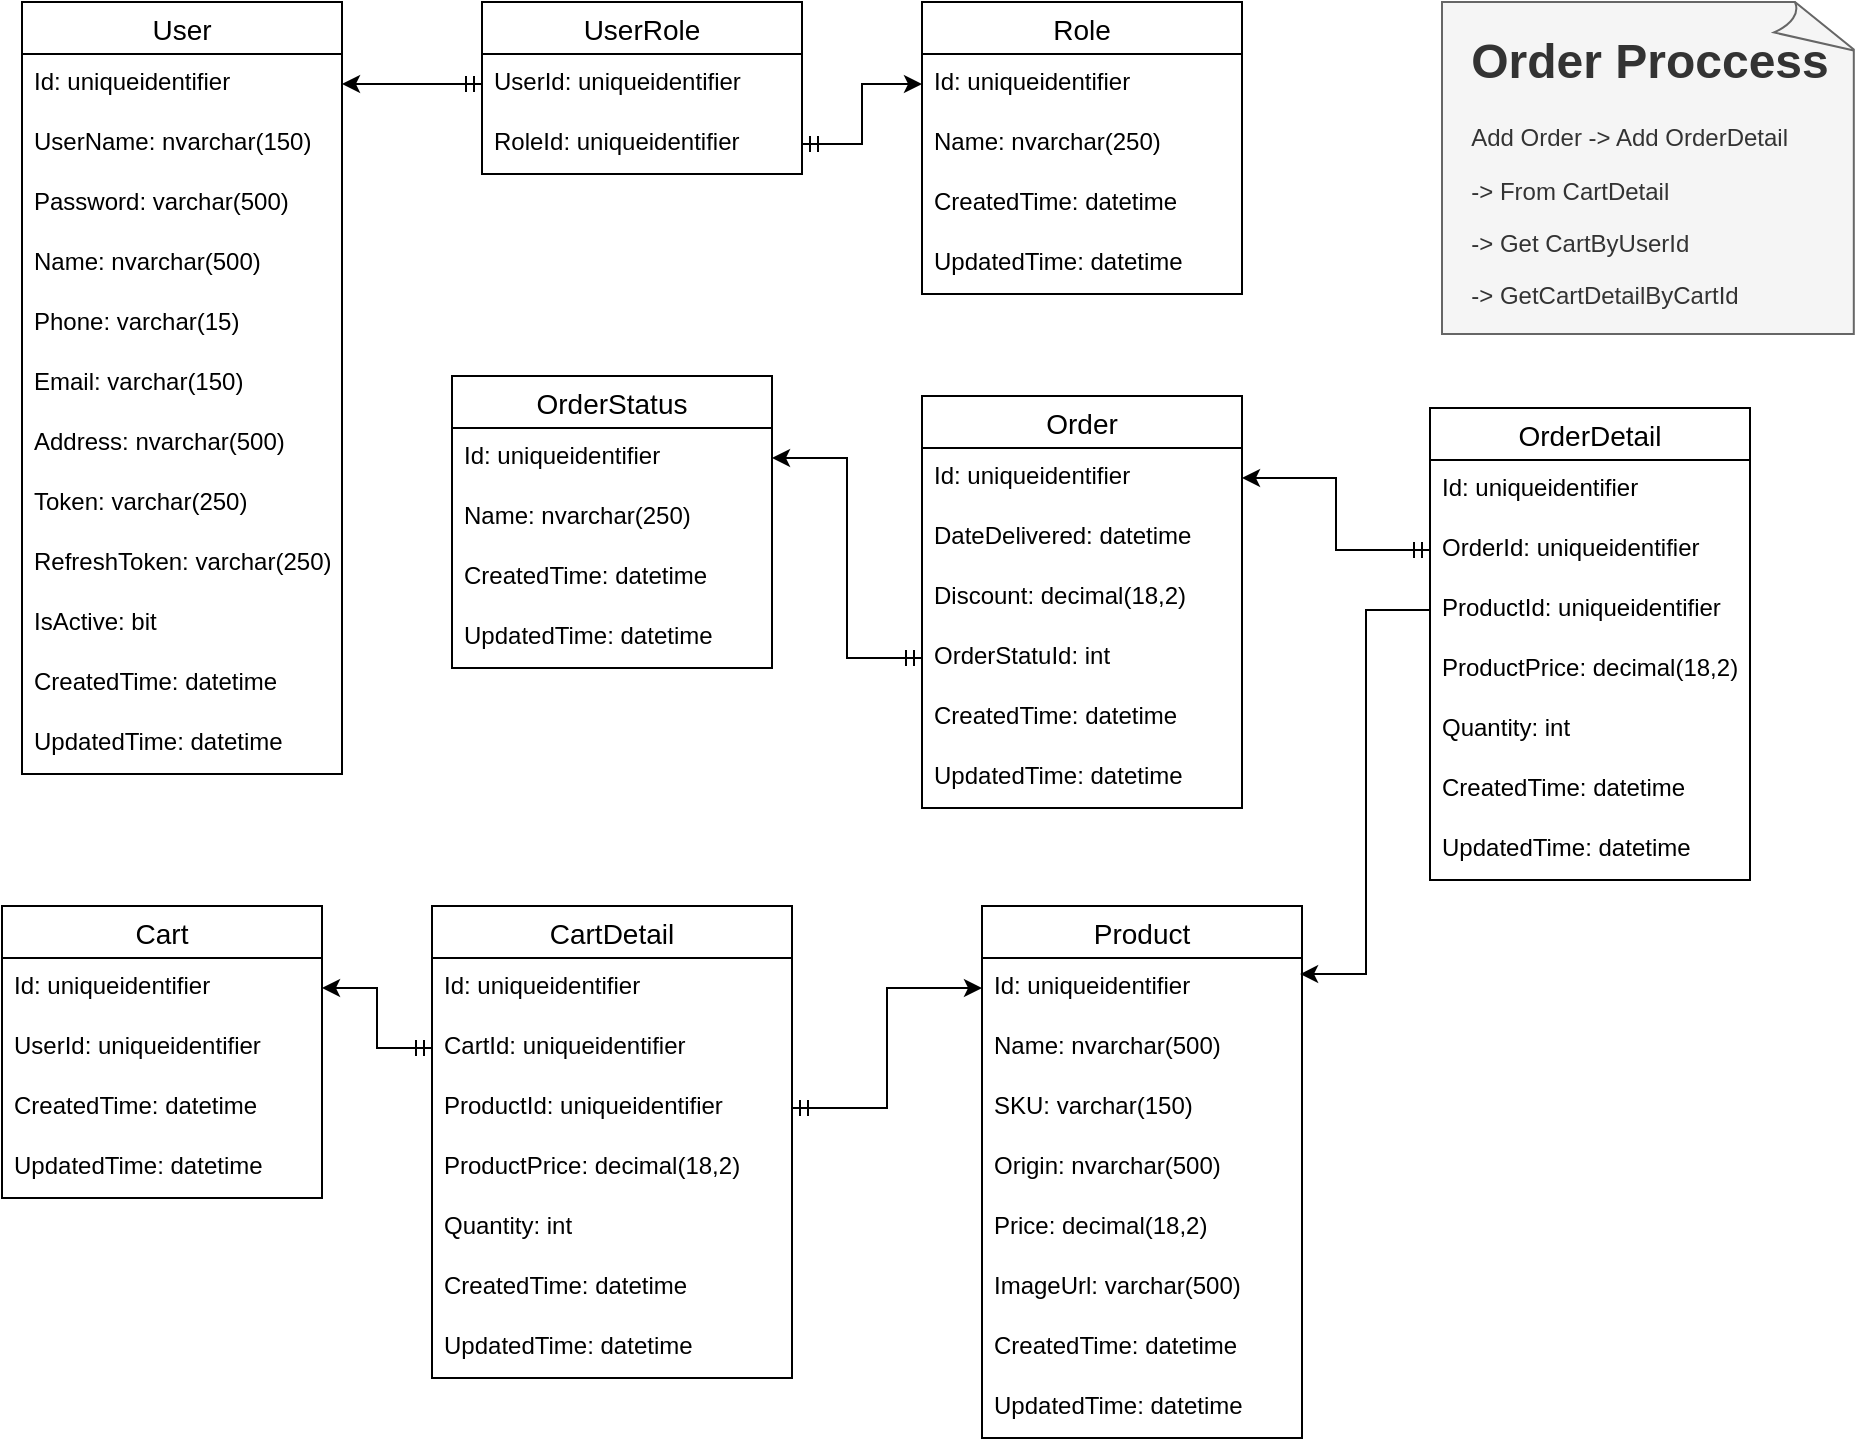 <mxfile version="14.7.1" type="device" pages="5"><diagram id="TrbzznNtPefsNP-Ys9uH" name="Database"><mxGraphModel dx="1422" dy="772" grid="0" gridSize="10" guides="1" tooltips="1" connect="1" arrows="1" fold="1" page="1" pageScale="1" pageWidth="1169" pageHeight="827" background="none" math="0" shadow="0"><root><mxCell id="0"/><mxCell id="1" parent="0"/><mxCell id="CM99_oMCCCELsZ8q28Vg-1" value="Cart" style="swimlane;fontStyle=0;childLayout=stackLayout;horizontal=1;startSize=26;horizontalStack=0;resizeParent=1;resizeParentMax=0;resizeLast=0;collapsible=1;marginBottom=0;align=center;fontSize=14;" parent="1" vertex="1"><mxGeometry x="145" y="474" width="160" height="146" as="geometry"/></mxCell><mxCell id="CM99_oMCCCELsZ8q28Vg-2" value="Id: uniqueidentifier" style="text;strokeColor=none;fillColor=none;spacingLeft=4;spacingRight=4;overflow=hidden;rotatable=0;points=[[0,0.5],[1,0.5]];portConstraint=eastwest;fontSize=12;" parent="CM99_oMCCCELsZ8q28Vg-1" vertex="1"><mxGeometry y="26" width="160" height="30" as="geometry"/></mxCell><mxCell id="CM99_oMCCCELsZ8q28Vg-3" value="UserId: uniqueidentifier" style="text;strokeColor=none;fillColor=none;spacingLeft=4;spacingRight=4;overflow=hidden;rotatable=0;points=[[0,0.5],[1,0.5]];portConstraint=eastwest;fontSize=12;" parent="CM99_oMCCCELsZ8q28Vg-1" vertex="1"><mxGeometry y="56" width="160" height="30" as="geometry"/></mxCell><mxCell id="CM99_oMCCCELsZ8q28Vg-90" value="CreatedTime: datetime" style="text;strokeColor=none;fillColor=none;spacingLeft=4;spacingRight=4;overflow=hidden;rotatable=0;points=[[0,0.5],[1,0.5]];portConstraint=eastwest;fontSize=12;" parent="CM99_oMCCCELsZ8q28Vg-1" vertex="1"><mxGeometry y="86" width="160" height="30" as="geometry"/></mxCell><mxCell id="CM99_oMCCCELsZ8q28Vg-91" value="UpdatedTime: datetime" style="text;strokeColor=none;fillColor=none;spacingLeft=4;spacingRight=4;overflow=hidden;rotatable=0;points=[[0,0.5],[1,0.5]];portConstraint=eastwest;fontSize=12;" parent="CM99_oMCCCELsZ8q28Vg-1" vertex="1"><mxGeometry y="116" width="160" height="30" as="geometry"/></mxCell><mxCell id="CM99_oMCCCELsZ8q28Vg-5" value="CartDetail" style="swimlane;fontStyle=0;childLayout=stackLayout;horizontal=1;startSize=26;horizontalStack=0;resizeParent=1;resizeParentMax=0;resizeLast=0;collapsible=1;marginBottom=0;align=center;fontSize=14;" parent="1" vertex="1"><mxGeometry x="360" y="474" width="180" height="236" as="geometry"/></mxCell><mxCell id="CM99_oMCCCELsZ8q28Vg-6" value="Id: uniqueidentifier" style="text;strokeColor=none;fillColor=none;spacingLeft=4;spacingRight=4;overflow=hidden;rotatable=0;points=[[0,0.5],[1,0.5]];portConstraint=eastwest;fontSize=12;" parent="CM99_oMCCCELsZ8q28Vg-5" vertex="1"><mxGeometry y="26" width="180" height="30" as="geometry"/></mxCell><mxCell id="CM99_oMCCCELsZ8q28Vg-69" value="CartId: uniqueidentifier" style="text;strokeColor=none;fillColor=none;spacingLeft=4;spacingRight=4;overflow=hidden;rotatable=0;points=[[0,0.5],[1,0.5]];portConstraint=eastwest;fontSize=12;" parent="CM99_oMCCCELsZ8q28Vg-5" vertex="1"><mxGeometry y="56" width="180" height="30" as="geometry"/></mxCell><mxCell id="CM99_oMCCCELsZ8q28Vg-8" value="ProductId: uniqueidentifier" style="text;strokeColor=none;fillColor=none;spacingLeft=4;spacingRight=4;overflow=hidden;rotatable=0;points=[[0,0.5],[1,0.5]];portConstraint=eastwest;fontSize=12;" parent="CM99_oMCCCELsZ8q28Vg-5" vertex="1"><mxGeometry y="86" width="180" height="30" as="geometry"/></mxCell><mxCell id="CM99_oMCCCELsZ8q28Vg-10" value="ProductPrice: decimal(18,2)" style="text;strokeColor=none;fillColor=none;spacingLeft=4;spacingRight=4;overflow=hidden;rotatable=0;points=[[0,0.5],[1,0.5]];portConstraint=eastwest;fontSize=12;" parent="CM99_oMCCCELsZ8q28Vg-5" vertex="1"><mxGeometry y="116" width="180" height="30" as="geometry"/></mxCell><mxCell id="CM99_oMCCCELsZ8q28Vg-9" value="Quantity: int" style="text;strokeColor=none;fillColor=none;spacingLeft=4;spacingRight=4;overflow=hidden;rotatable=0;points=[[0,0.5],[1,0.5]];portConstraint=eastwest;fontSize=12;" parent="CM99_oMCCCELsZ8q28Vg-5" vertex="1"><mxGeometry y="146" width="180" height="30" as="geometry"/></mxCell><mxCell id="CM99_oMCCCELsZ8q28Vg-88" value="CreatedTime: datetime" style="text;strokeColor=none;fillColor=none;spacingLeft=4;spacingRight=4;overflow=hidden;rotatable=0;points=[[0,0.5],[1,0.5]];portConstraint=eastwest;fontSize=12;" parent="CM99_oMCCCELsZ8q28Vg-5" vertex="1"><mxGeometry y="176" width="180" height="30" as="geometry"/></mxCell><mxCell id="CM99_oMCCCELsZ8q28Vg-89" value="UpdatedTime: datetime" style="text;strokeColor=none;fillColor=none;spacingLeft=4;spacingRight=4;overflow=hidden;rotatable=0;points=[[0,0.5],[1,0.5]];portConstraint=eastwest;fontSize=12;" parent="CM99_oMCCCELsZ8q28Vg-5" vertex="1"><mxGeometry y="206" width="180" height="30" as="geometry"/></mxCell><mxCell id="CM99_oMCCCELsZ8q28Vg-11" value="Order" style="swimlane;fontStyle=0;childLayout=stackLayout;horizontal=1;startSize=26;horizontalStack=0;resizeParent=1;resizeParentMax=0;resizeLast=0;collapsible=1;marginBottom=0;align=center;fontSize=14;" parent="1" vertex="1"><mxGeometry x="605" y="219" width="160" height="206" as="geometry"/></mxCell><mxCell id="CM99_oMCCCELsZ8q28Vg-12" value="Id: uniqueidentifier" style="text;strokeColor=none;fillColor=none;spacingLeft=4;spacingRight=4;overflow=hidden;rotatable=0;points=[[0,0.5],[1,0.5]];portConstraint=eastwest;fontSize=12;" parent="CM99_oMCCCELsZ8q28Vg-11" vertex="1"><mxGeometry y="26" width="160" height="30" as="geometry"/></mxCell><mxCell id="CM99_oMCCCELsZ8q28Vg-13" value="DateDelivered: datetime" style="text;strokeColor=none;fillColor=none;spacingLeft=4;spacingRight=4;overflow=hidden;rotatable=0;points=[[0,0.5],[1,0.5]];portConstraint=eastwest;fontSize=12;" parent="CM99_oMCCCELsZ8q28Vg-11" vertex="1"><mxGeometry y="56" width="160" height="30" as="geometry"/></mxCell><mxCell id="CM99_oMCCCELsZ8q28Vg-14" value="Discount: decimal(18,2)" style="text;strokeColor=none;fillColor=none;spacingLeft=4;spacingRight=4;overflow=hidden;rotatable=0;points=[[0,0.5],[1,0.5]];portConstraint=eastwest;fontSize=12;" parent="CM99_oMCCCELsZ8q28Vg-11" vertex="1"><mxGeometry y="86" width="160" height="30" as="geometry"/></mxCell><mxCell id="CM99_oMCCCELsZ8q28Vg-15" value="OrderStatuId: int" style="text;strokeColor=none;fillColor=none;spacingLeft=4;spacingRight=4;overflow=hidden;rotatable=0;points=[[0,0.5],[1,0.5]];portConstraint=eastwest;fontSize=12;" parent="CM99_oMCCCELsZ8q28Vg-11" vertex="1"><mxGeometry y="116" width="160" height="30" as="geometry"/></mxCell><mxCell id="CM99_oMCCCELsZ8q28Vg-82" value="CreatedTime: datetime" style="text;strokeColor=none;fillColor=none;spacingLeft=4;spacingRight=4;overflow=hidden;rotatable=0;points=[[0,0.5],[1,0.5]];portConstraint=eastwest;fontSize=12;" parent="CM99_oMCCCELsZ8q28Vg-11" vertex="1"><mxGeometry y="146" width="160" height="30" as="geometry"/></mxCell><mxCell id="CM99_oMCCCELsZ8q28Vg-83" value="UpdatedTime: datetime" style="text;strokeColor=none;fillColor=none;spacingLeft=4;spacingRight=4;overflow=hidden;rotatable=0;points=[[0,0.5],[1,0.5]];portConstraint=eastwest;fontSize=12;" parent="CM99_oMCCCELsZ8q28Vg-11" vertex="1"><mxGeometry y="176" width="160" height="30" as="geometry"/></mxCell><mxCell id="CM99_oMCCCELsZ8q28Vg-16" value="OrderDetail" style="swimlane;fontStyle=0;childLayout=stackLayout;horizontal=1;startSize=26;horizontalStack=0;resizeParent=1;resizeParentMax=0;resizeLast=0;collapsible=1;marginBottom=0;align=center;fontSize=14;" parent="1" vertex="1"><mxGeometry x="859" y="225" width="160" height="236" as="geometry"/></mxCell><mxCell id="CM99_oMCCCELsZ8q28Vg-17" value="Id: uniqueidentifier" style="text;strokeColor=none;fillColor=none;spacingLeft=4;spacingRight=4;overflow=hidden;rotatable=0;points=[[0,0.5],[1,0.5]];portConstraint=eastwest;fontSize=12;" parent="CM99_oMCCCELsZ8q28Vg-16" vertex="1"><mxGeometry y="26" width="160" height="30" as="geometry"/></mxCell><mxCell id="CM99_oMCCCELsZ8q28Vg-67" value="OrderId: uniqueidentifier" style="text;strokeColor=none;fillColor=none;spacingLeft=4;spacingRight=4;overflow=hidden;rotatable=0;points=[[0,0.5],[1,0.5]];portConstraint=eastwest;fontSize=12;" parent="CM99_oMCCCELsZ8q28Vg-16" vertex="1"><mxGeometry y="56" width="160" height="30" as="geometry"/></mxCell><mxCell id="CM99_oMCCCELsZ8q28Vg-21" value="ProductId: uniqueidentifier" style="text;strokeColor=none;fillColor=none;spacingLeft=4;spacingRight=4;overflow=hidden;rotatable=0;points=[[0,0.5],[1,0.5]];portConstraint=eastwest;fontSize=12;" parent="CM99_oMCCCELsZ8q28Vg-16" vertex="1"><mxGeometry y="86" width="160" height="30" as="geometry"/></mxCell><mxCell id="CM99_oMCCCELsZ8q28Vg-22" value="ProductPrice: decimal(18,2)" style="text;strokeColor=none;fillColor=none;spacingLeft=4;spacingRight=4;overflow=hidden;rotatable=0;points=[[0,0.5],[1,0.5]];portConstraint=eastwest;fontSize=12;" parent="CM99_oMCCCELsZ8q28Vg-16" vertex="1"><mxGeometry y="116" width="160" height="30" as="geometry"/></mxCell><mxCell id="CM99_oMCCCELsZ8q28Vg-23" value="Quantity: int" style="text;strokeColor=none;fillColor=none;spacingLeft=4;spacingRight=4;overflow=hidden;rotatable=0;points=[[0,0.5],[1,0.5]];portConstraint=eastwest;fontSize=12;" parent="CM99_oMCCCELsZ8q28Vg-16" vertex="1"><mxGeometry y="146" width="160" height="30" as="geometry"/></mxCell><mxCell id="CM99_oMCCCELsZ8q28Vg-84" value="CreatedTime: datetime" style="text;strokeColor=none;fillColor=none;spacingLeft=4;spacingRight=4;overflow=hidden;rotatable=0;points=[[0,0.5],[1,0.5]];portConstraint=eastwest;fontSize=12;" parent="CM99_oMCCCELsZ8q28Vg-16" vertex="1"><mxGeometry y="176" width="160" height="30" as="geometry"/></mxCell><mxCell id="CM99_oMCCCELsZ8q28Vg-85" value="UpdatedTime: datetime" style="text;strokeColor=none;fillColor=none;spacingLeft=4;spacingRight=4;overflow=hidden;rotatable=0;points=[[0,0.5],[1,0.5]];portConstraint=eastwest;fontSize=12;" parent="CM99_oMCCCELsZ8q28Vg-16" vertex="1"><mxGeometry y="206" width="160" height="30" as="geometry"/></mxCell><mxCell id="CM99_oMCCCELsZ8q28Vg-24" value="User" style="swimlane;fontStyle=0;childLayout=stackLayout;horizontal=1;startSize=26;horizontalStack=0;resizeParent=1;resizeParentMax=0;resizeLast=0;collapsible=1;marginBottom=0;align=center;fontSize=14;" parent="1" vertex="1"><mxGeometry x="155" y="22" width="160" height="386" as="geometry"/></mxCell><mxCell id="CM99_oMCCCELsZ8q28Vg-28" value="Id: uniqueidentifier" style="text;strokeColor=none;fillColor=none;spacingLeft=4;spacingRight=4;overflow=hidden;rotatable=0;points=[[0,0.5],[1,0.5]];portConstraint=eastwest;fontSize=12;" parent="CM99_oMCCCELsZ8q28Vg-24" vertex="1"><mxGeometry y="26" width="160" height="30" as="geometry"/></mxCell><mxCell id="CM99_oMCCCELsZ8q28Vg-25" value="UserName: nvarchar(150)" style="text;strokeColor=none;fillColor=none;spacingLeft=4;spacingRight=4;overflow=hidden;rotatable=0;points=[[0,0.5],[1,0.5]];portConstraint=eastwest;fontSize=12;" parent="CM99_oMCCCELsZ8q28Vg-24" vertex="1"><mxGeometry y="56" width="160" height="30" as="geometry"/></mxCell><mxCell id="CM99_oMCCCELsZ8q28Vg-26" value="Password: varchar(500)" style="text;strokeColor=none;fillColor=none;spacingLeft=4;spacingRight=4;overflow=hidden;rotatable=0;points=[[0,0.5],[1,0.5]];portConstraint=eastwest;fontSize=12;" parent="CM99_oMCCCELsZ8q28Vg-24" vertex="1"><mxGeometry y="86" width="160" height="30" as="geometry"/></mxCell><mxCell id="CM99_oMCCCELsZ8q28Vg-27" value="Name: nvarchar(500)" style="text;strokeColor=none;fillColor=none;spacingLeft=4;spacingRight=4;overflow=hidden;rotatable=0;points=[[0,0.5],[1,0.5]];portConstraint=eastwest;fontSize=12;" parent="CM99_oMCCCELsZ8q28Vg-24" vertex="1"><mxGeometry y="116" width="160" height="30" as="geometry"/></mxCell><mxCell id="CM99_oMCCCELsZ8q28Vg-29" value="Phone: varchar(15)" style="text;strokeColor=none;fillColor=none;spacingLeft=4;spacingRight=4;overflow=hidden;rotatable=0;points=[[0,0.5],[1,0.5]];portConstraint=eastwest;fontSize=12;" parent="CM99_oMCCCELsZ8q28Vg-24" vertex="1"><mxGeometry y="146" width="160" height="30" as="geometry"/></mxCell><mxCell id="CM99_oMCCCELsZ8q28Vg-30" value="Email: varchar(150)" style="text;strokeColor=none;fillColor=none;spacingLeft=4;spacingRight=4;overflow=hidden;rotatable=0;points=[[0,0.5],[1,0.5]];portConstraint=eastwest;fontSize=12;" parent="CM99_oMCCCELsZ8q28Vg-24" vertex="1"><mxGeometry y="176" width="160" height="30" as="geometry"/></mxCell><mxCell id="CM99_oMCCCELsZ8q28Vg-35" value="Address: nvarchar(500)" style="text;strokeColor=none;fillColor=none;spacingLeft=4;spacingRight=4;overflow=hidden;rotatable=0;points=[[0,0.5],[1,0.5]];portConstraint=eastwest;fontSize=12;" parent="CM99_oMCCCELsZ8q28Vg-24" vertex="1"><mxGeometry y="206" width="160" height="30" as="geometry"/></mxCell><mxCell id="CM99_oMCCCELsZ8q28Vg-39" value="Token: varchar(250)" style="text;strokeColor=none;fillColor=none;spacingLeft=4;spacingRight=4;overflow=hidden;rotatable=0;points=[[0,0.5],[1,0.5]];portConstraint=eastwest;fontSize=12;" parent="CM99_oMCCCELsZ8q28Vg-24" vertex="1"><mxGeometry y="236" width="160" height="30" as="geometry"/></mxCell><mxCell id="CM99_oMCCCELsZ8q28Vg-40" value="RefreshToken: varchar(250)" style="text;strokeColor=none;fillColor=none;spacingLeft=4;spacingRight=4;overflow=hidden;rotatable=0;points=[[0,0.5],[1,0.5]];portConstraint=eastwest;fontSize=12;" parent="CM99_oMCCCELsZ8q28Vg-24" vertex="1"><mxGeometry y="266" width="160" height="30" as="geometry"/></mxCell><mxCell id="CM99_oMCCCELsZ8q28Vg-41" value="IsActive: bit" style="text;strokeColor=none;fillColor=none;spacingLeft=4;spacingRight=4;overflow=hidden;rotatable=0;points=[[0,0.5],[1,0.5]];portConstraint=eastwest;fontSize=12;" parent="CM99_oMCCCELsZ8q28Vg-24" vertex="1"><mxGeometry y="296" width="160" height="30" as="geometry"/></mxCell><mxCell id="CM99_oMCCCELsZ8q28Vg-73" value="CreatedTime: datetime" style="text;strokeColor=none;fillColor=none;spacingLeft=4;spacingRight=4;overflow=hidden;rotatable=0;points=[[0,0.5],[1,0.5]];portConstraint=eastwest;fontSize=12;" parent="CM99_oMCCCELsZ8q28Vg-24" vertex="1"><mxGeometry y="326" width="160" height="30" as="geometry"/></mxCell><mxCell id="CM99_oMCCCELsZ8q28Vg-75" value="UpdatedTime: datetime" style="text;strokeColor=none;fillColor=none;spacingLeft=4;spacingRight=4;overflow=hidden;rotatable=0;points=[[0,0.5],[1,0.5]];portConstraint=eastwest;fontSize=12;" parent="CM99_oMCCCELsZ8q28Vg-24" vertex="1"><mxGeometry y="356" width="160" height="30" as="geometry"/></mxCell><mxCell id="CM99_oMCCCELsZ8q28Vg-42" value="Product" style="swimlane;fontStyle=0;childLayout=stackLayout;horizontal=1;startSize=26;horizontalStack=0;resizeParent=1;resizeParentMax=0;resizeLast=0;collapsible=1;marginBottom=0;align=center;fontSize=14;" parent="1" vertex="1"><mxGeometry x="635" y="474" width="160" height="266" as="geometry"/></mxCell><mxCell id="CM99_oMCCCELsZ8q28Vg-46" value="Id: uniqueidentifier" style="text;strokeColor=none;fillColor=none;spacingLeft=4;spacingRight=4;overflow=hidden;rotatable=0;points=[[0,0.5],[1,0.5]];portConstraint=eastwest;fontSize=12;" parent="CM99_oMCCCELsZ8q28Vg-42" vertex="1"><mxGeometry y="26" width="160" height="30" as="geometry"/></mxCell><mxCell id="CM99_oMCCCELsZ8q28Vg-47" value="Name: nvarchar(500)" style="text;strokeColor=none;fillColor=none;spacingLeft=4;spacingRight=4;overflow=hidden;rotatable=0;points=[[0,0.5],[1,0.5]];portConstraint=eastwest;fontSize=12;" parent="CM99_oMCCCELsZ8q28Vg-42" vertex="1"><mxGeometry y="56" width="160" height="30" as="geometry"/></mxCell><mxCell id="CM99_oMCCCELsZ8q28Vg-43" value="SKU: varchar(150)" style="text;strokeColor=none;fillColor=none;spacingLeft=4;spacingRight=4;overflow=hidden;rotatable=0;points=[[0,0.5],[1,0.5]];portConstraint=eastwest;fontSize=12;" parent="CM99_oMCCCELsZ8q28Vg-42" vertex="1"><mxGeometry y="86" width="160" height="30" as="geometry"/></mxCell><mxCell id="CM99_oMCCCELsZ8q28Vg-44" value="Origin: nvarchar(500)" style="text;strokeColor=none;fillColor=none;spacingLeft=4;spacingRight=4;overflow=hidden;rotatable=0;points=[[0,0.5],[1,0.5]];portConstraint=eastwest;fontSize=12;" parent="CM99_oMCCCELsZ8q28Vg-42" vertex="1"><mxGeometry y="116" width="160" height="30" as="geometry"/></mxCell><mxCell id="CM99_oMCCCELsZ8q28Vg-45" value="Price: decimal(18,2)" style="text;strokeColor=none;fillColor=none;spacingLeft=4;spacingRight=4;overflow=hidden;rotatable=0;points=[[0,0.5],[1,0.5]];portConstraint=eastwest;fontSize=12;" parent="CM99_oMCCCELsZ8q28Vg-42" vertex="1"><mxGeometry y="146" width="160" height="30" as="geometry"/></mxCell><mxCell id="CM99_oMCCCELsZ8q28Vg-48" value="ImageUrl: varchar(500)" style="text;strokeColor=none;fillColor=none;spacingLeft=4;spacingRight=4;overflow=hidden;rotatable=0;points=[[0,0.5],[1,0.5]];portConstraint=eastwest;fontSize=12;" parent="CM99_oMCCCELsZ8q28Vg-42" vertex="1"><mxGeometry y="176" width="160" height="30" as="geometry"/></mxCell><mxCell id="CM99_oMCCCELsZ8q28Vg-86" value="CreatedTime: datetime" style="text;strokeColor=none;fillColor=none;spacingLeft=4;spacingRight=4;overflow=hidden;rotatable=0;points=[[0,0.5],[1,0.5]];portConstraint=eastwest;fontSize=12;" parent="CM99_oMCCCELsZ8q28Vg-42" vertex="1"><mxGeometry y="206" width="160" height="30" as="geometry"/></mxCell><mxCell id="CM99_oMCCCELsZ8q28Vg-87" value="UpdatedTime: datetime" style="text;strokeColor=none;fillColor=none;spacingLeft=4;spacingRight=4;overflow=hidden;rotatable=0;points=[[0,0.5],[1,0.5]];portConstraint=eastwest;fontSize=12;" parent="CM99_oMCCCELsZ8q28Vg-42" vertex="1"><mxGeometry y="236" width="160" height="30" as="geometry"/></mxCell><mxCell id="CM99_oMCCCELsZ8q28Vg-49" value="Role" style="swimlane;fontStyle=0;childLayout=stackLayout;horizontal=1;startSize=26;horizontalStack=0;resizeParent=1;resizeParentMax=0;resizeLast=0;collapsible=1;marginBottom=0;align=center;fontSize=14;" parent="1" vertex="1"><mxGeometry x="605" y="22" width="160" height="146" as="geometry"/></mxCell><mxCell id="CM99_oMCCCELsZ8q28Vg-53" value="Id: uniqueidentifier" style="text;strokeColor=none;fillColor=none;spacingLeft=4;spacingRight=4;overflow=hidden;rotatable=0;points=[[0,0.5],[1,0.5]];portConstraint=eastwest;fontSize=12;" parent="CM99_oMCCCELsZ8q28Vg-49" vertex="1"><mxGeometry y="26" width="160" height="30" as="geometry"/></mxCell><mxCell id="CM99_oMCCCELsZ8q28Vg-50" value="Name: nvarchar(250)" style="text;strokeColor=none;fillColor=none;spacingLeft=4;spacingRight=4;overflow=hidden;rotatable=0;points=[[0,0.5],[1,0.5]];portConstraint=eastwest;fontSize=12;" parent="CM99_oMCCCELsZ8q28Vg-49" vertex="1"><mxGeometry y="56" width="160" height="30" as="geometry"/></mxCell><mxCell id="CM99_oMCCCELsZ8q28Vg-80" value="CreatedTime: datetime" style="text;strokeColor=none;fillColor=none;spacingLeft=4;spacingRight=4;overflow=hidden;rotatable=0;points=[[0,0.5],[1,0.5]];portConstraint=eastwest;fontSize=12;" parent="CM99_oMCCCELsZ8q28Vg-49" vertex="1"><mxGeometry y="86" width="160" height="30" as="geometry"/></mxCell><mxCell id="CM99_oMCCCELsZ8q28Vg-81" value="UpdatedTime: datetime" style="text;strokeColor=none;fillColor=none;spacingLeft=4;spacingRight=4;overflow=hidden;rotatable=0;points=[[0,0.5],[1,0.5]];portConstraint=eastwest;fontSize=12;" parent="CM99_oMCCCELsZ8q28Vg-49" vertex="1"><mxGeometry y="116" width="160" height="30" as="geometry"/></mxCell><mxCell id="CM99_oMCCCELsZ8q28Vg-54" value="OrderStatus" style="swimlane;fontStyle=0;childLayout=stackLayout;horizontal=1;startSize=26;horizontalStack=0;resizeParent=1;resizeParentMax=0;resizeLast=0;collapsible=1;marginBottom=0;align=center;fontSize=14;" parent="1" vertex="1"><mxGeometry x="370" y="209" width="160" height="146" as="geometry"/></mxCell><mxCell id="CM99_oMCCCELsZ8q28Vg-58" value="Id: uniqueidentifier" style="text;strokeColor=none;fillColor=none;spacingLeft=4;spacingRight=4;overflow=hidden;rotatable=0;points=[[0,0.5],[1,0.5]];portConstraint=eastwest;fontSize=12;" parent="CM99_oMCCCELsZ8q28Vg-54" vertex="1"><mxGeometry y="26" width="160" height="30" as="geometry"/></mxCell><mxCell id="CM99_oMCCCELsZ8q28Vg-56" value="Name: nvarchar(250)" style="text;strokeColor=none;fillColor=none;spacingLeft=4;spacingRight=4;overflow=hidden;rotatable=0;points=[[0,0.5],[1,0.5]];portConstraint=eastwest;fontSize=12;" parent="CM99_oMCCCELsZ8q28Vg-54" vertex="1"><mxGeometry y="56" width="160" height="30" as="geometry"/></mxCell><mxCell id="CM99_oMCCCELsZ8q28Vg-76" value="CreatedTime: datetime" style="text;strokeColor=none;fillColor=none;spacingLeft=4;spacingRight=4;overflow=hidden;rotatable=0;points=[[0,0.5],[1,0.5]];portConstraint=eastwest;fontSize=12;" parent="CM99_oMCCCELsZ8q28Vg-54" vertex="1"><mxGeometry y="86" width="160" height="30" as="geometry"/></mxCell><mxCell id="CM99_oMCCCELsZ8q28Vg-77" value="UpdatedTime: datetime" style="text;strokeColor=none;fillColor=none;spacingLeft=4;spacingRight=4;overflow=hidden;rotatable=0;points=[[0,0.5],[1,0.5]];portConstraint=eastwest;fontSize=12;" parent="CM99_oMCCCELsZ8q28Vg-54" vertex="1"><mxGeometry y="116" width="160" height="30" as="geometry"/></mxCell><mxCell id="CM99_oMCCCELsZ8q28Vg-59" value="UserRole" style="swimlane;fontStyle=0;childLayout=stackLayout;horizontal=1;startSize=26;horizontalStack=0;resizeParent=1;resizeParentMax=0;resizeLast=0;collapsible=1;marginBottom=0;align=center;fontSize=14;" parent="1" vertex="1"><mxGeometry x="385" y="22" width="160" height="86" as="geometry"><mxRectangle x="385" y="22" width="85" height="26" as="alternateBounds"/></mxGeometry></mxCell><mxCell id="CM99_oMCCCELsZ8q28Vg-60" value="UserId: uniqueidentifier" style="text;strokeColor=none;fillColor=none;spacingLeft=4;spacingRight=4;overflow=hidden;rotatable=0;points=[[0,0.5],[1,0.5]];portConstraint=eastwest;fontSize=12;" parent="CM99_oMCCCELsZ8q28Vg-59" vertex="1"><mxGeometry y="26" width="160" height="30" as="geometry"/></mxCell><mxCell id="CM99_oMCCCELsZ8q28Vg-62" value="RoleId: uniqueidentifier" style="text;strokeColor=none;fillColor=none;spacingLeft=4;spacingRight=4;overflow=hidden;rotatable=0;points=[[0,0.5],[1,0.5]];portConstraint=eastwest;fontSize=12;" parent="CM99_oMCCCELsZ8q28Vg-59" vertex="1"><mxGeometry y="56" width="160" height="30" as="geometry"/></mxCell><mxCell id="CM99_oMCCCELsZ8q28Vg-65" style="edgeStyle=orthogonalEdgeStyle;rounded=0;orthogonalLoop=1;jettySize=auto;html=1;entryX=1;entryY=0.5;entryDx=0;entryDy=0;startArrow=ERmandOne;startFill=0;" parent="1" source="CM99_oMCCCELsZ8q28Vg-60" target="CM99_oMCCCELsZ8q28Vg-28" edge="1"><mxGeometry relative="1" as="geometry"/></mxCell><mxCell id="CM99_oMCCCELsZ8q28Vg-66" style="edgeStyle=orthogonalEdgeStyle;rounded=0;orthogonalLoop=1;jettySize=auto;html=1;entryX=0;entryY=0.5;entryDx=0;entryDy=0;startArrow=ERmandOne;startFill=0;" parent="1" source="CM99_oMCCCELsZ8q28Vg-62" target="CM99_oMCCCELsZ8q28Vg-53" edge="1"><mxGeometry relative="1" as="geometry"/></mxCell><mxCell id="CM99_oMCCCELsZ8q28Vg-68" style="edgeStyle=orthogonalEdgeStyle;rounded=0;orthogonalLoop=1;jettySize=auto;html=1;entryX=1;entryY=0.5;entryDx=0;entryDy=0;startArrow=ERmandOne;startFill=0;" parent="1" source="CM99_oMCCCELsZ8q28Vg-67" target="CM99_oMCCCELsZ8q28Vg-12" edge="1"><mxGeometry relative="1" as="geometry"/></mxCell><mxCell id="CM99_oMCCCELsZ8q28Vg-70" style="edgeStyle=orthogonalEdgeStyle;rounded=0;orthogonalLoop=1;jettySize=auto;html=1;entryX=1;entryY=0.5;entryDx=0;entryDy=0;startArrow=ERmandOne;startFill=0;" parent="1" source="CM99_oMCCCELsZ8q28Vg-15" target="CM99_oMCCCELsZ8q28Vg-58" edge="1"><mxGeometry relative="1" as="geometry"/></mxCell><mxCell id="CM99_oMCCCELsZ8q28Vg-71" style="edgeStyle=orthogonalEdgeStyle;rounded=0;orthogonalLoop=1;jettySize=auto;html=1;entryX=1;entryY=0.5;entryDx=0;entryDy=0;startArrow=ERmandOne;startFill=0;" parent="1" source="CM99_oMCCCELsZ8q28Vg-69" target="CM99_oMCCCELsZ8q28Vg-2" edge="1"><mxGeometry relative="1" as="geometry"/></mxCell><mxCell id="CM99_oMCCCELsZ8q28Vg-72" style="edgeStyle=orthogonalEdgeStyle;rounded=0;orthogonalLoop=1;jettySize=auto;html=1;entryX=0;entryY=0.5;entryDx=0;entryDy=0;startArrow=ERmandOne;startFill=0;" parent="1" source="CM99_oMCCCELsZ8q28Vg-8" target="CM99_oMCCCELsZ8q28Vg-46" edge="1"><mxGeometry relative="1" as="geometry"/></mxCell><mxCell id="QssOleA2H9WK6ZARja0k-1" style="edgeStyle=orthogonalEdgeStyle;rounded=0;orthogonalLoop=1;jettySize=auto;html=1;entryX=0.994;entryY=0.267;entryDx=0;entryDy=0;entryPerimeter=0;" parent="1" source="CM99_oMCCCELsZ8q28Vg-21" target="CM99_oMCCCELsZ8q28Vg-46" edge="1"><mxGeometry relative="1" as="geometry"/></mxCell><mxCell id="mRo0ITRPplSTMwZS7ATD-3" value="&lt;h1 style=&quot;text-align: left&quot;&gt;Order Proccess&lt;/h1&gt;&lt;p style=&quot;text-align: left&quot;&gt;Add Order -&amp;gt; Add OrderDetail&lt;/p&gt;&lt;p style=&quot;text-align: left&quot;&gt;-&amp;gt; From CartDetail&amp;nbsp;&lt;/p&gt;&lt;p style=&quot;text-align: left&quot;&gt;-&amp;gt; Get CartByUserId&amp;nbsp;&lt;/p&gt;&lt;p style=&quot;text-align: left&quot;&gt;-&amp;gt;&amp;nbsp;GetCartDetailByCartId&lt;/p&gt;" style="whiteSpace=wrap;html=1;shape=mxgraph.basic.document;fillColor=#f5f5f5;strokeColor=#666666;fontColor=#333333;" parent="1" vertex="1"><mxGeometry x="865" y="22" width="208" height="166" as="geometry"/></mxCell></root></mxGraphModel></diagram><diagram id="HgLMBP2MtSPu0SxymNoo" name="AddProductCart"><mxGraphModel dx="1422" dy="772" grid="1" gridSize="10" guides="1" tooltips="1" connect="1" arrows="1" fold="1" page="1" pageScale="1" pageWidth="827" pageHeight="1169" math="0" shadow="0"><root><mxCell id="ynMvT1t8TOpsg4JL2rNX-0"/><mxCell id="ynMvT1t8TOpsg4JL2rNX-1" parent="ynMvT1t8TOpsg4JL2rNX-0"/><mxCell id="ynMvT1t8TOpsg4JL2rNX-22" style="edgeStyle=orthogonalEdgeStyle;rounded=0;orthogonalLoop=1;jettySize=auto;html=1;entryX=0.5;entryY=0;entryDx=0;entryDy=0;" parent="ynMvT1t8TOpsg4JL2rNX-1" source="ynMvT1t8TOpsg4JL2rNX-2" target="ynMvT1t8TOpsg4JL2rNX-21" edge="1"><mxGeometry relative="1" as="geometry"/></mxCell><mxCell id="ynMvT1t8TOpsg4JL2rNX-2" value="Get info cart" style="rounded=0;whiteSpace=wrap;html=1;" parent="ynMvT1t8TOpsg4JL2rNX-1" vertex="1"><mxGeometry x="234" y="400" width="120" height="60" as="geometry"/></mxCell><mxCell id="ynMvT1t8TOpsg4JL2rNX-6" style="edgeStyle=orthogonalEdgeStyle;rounded=0;orthogonalLoop=1;jettySize=auto;html=1;entryX=0.5;entryY=0;entryDx=0;entryDy=0;" parent="ynMvT1t8TOpsg4JL2rNX-1" source="ynMvT1t8TOpsg4JL2rNX-3" target="ynMvT1t8TOpsg4JL2rNX-4" edge="1"><mxGeometry relative="1" as="geometry"/></mxCell><mxCell id="ynMvT1t8TOpsg4JL2rNX-3" value="Start" style="ellipse;whiteSpace=wrap;html=1;" parent="ynMvT1t8TOpsg4JL2rNX-1" vertex="1"><mxGeometry x="238" y="60" width="112" height="40" as="geometry"/></mxCell><mxCell id="ynMvT1t8TOpsg4JL2rNX-7" style="edgeStyle=orthogonalEdgeStyle;rounded=0;orthogonalLoop=1;jettySize=auto;html=1;" parent="ynMvT1t8TOpsg4JL2rNX-1" source="ynMvT1t8TOpsg4JL2rNX-4" target="ynMvT1t8TOpsg4JL2rNX-5" edge="1"><mxGeometry relative="1" as="geometry"/></mxCell><mxCell id="ynMvT1t8TOpsg4JL2rNX-4" value="Add product &lt;br&gt;to cart" style="shape=parallelogram;perimeter=parallelogramPerimeter;whiteSpace=wrap;html=1;fixedSize=1;" parent="ynMvT1t8TOpsg4JL2rNX-1" vertex="1"><mxGeometry x="234" y="140" width="120" height="60" as="geometry"/></mxCell><mxCell id="ynMvT1t8TOpsg4JL2rNX-8" value="" style="edgeStyle=orthogonalEdgeStyle;rounded=0;orthogonalLoop=1;jettySize=auto;html=1;" parent="ynMvT1t8TOpsg4JL2rNX-1" source="ynMvT1t8TOpsg4JL2rNX-5" target="ynMvT1t8TOpsg4JL2rNX-2" edge="1"><mxGeometry relative="1" as="geometry"/></mxCell><mxCell id="ynMvT1t8TOpsg4JL2rNX-5" value="Cart is exists" style="rhombus;whiteSpace=wrap;html=1;" parent="ynMvT1t8TOpsg4JL2rNX-1" vertex="1"><mxGeometry x="238" y="250" width="112" height="80" as="geometry"/></mxCell><mxCell id="ynMvT1t8TOpsg4JL2rNX-9" value="End" style="ellipse;whiteSpace=wrap;html=1;" parent="ynMvT1t8TOpsg4JL2rNX-1" vertex="1"><mxGeometry x="238" y="780" width="112" height="40" as="geometry"/></mxCell><mxCell id="ynMvT1t8TOpsg4JL2rNX-12" value="True" style="text;html=1;align=center;verticalAlign=middle;resizable=0;points=[];autosize=1;strokeColor=none;" parent="ynMvT1t8TOpsg4JL2rNX-1" vertex="1"><mxGeometry x="260" y="350" width="40" height="20" as="geometry"/></mxCell><mxCell id="ynMvT1t8TOpsg4JL2rNX-19" style="edgeStyle=orthogonalEdgeStyle;rounded=0;orthogonalLoop=1;jettySize=auto;html=1;entryX=1;entryY=0.5;entryDx=0;entryDy=0;" parent="ynMvT1t8TOpsg4JL2rNX-1" source="ynMvT1t8TOpsg4JL2rNX-13" target="ynMvT1t8TOpsg4JL2rNX-2" edge="1"><mxGeometry relative="1" as="geometry"><Array as="points"><mxPoint x="500" y="430"/></Array></mxGeometry></mxCell><mxCell id="ynMvT1t8TOpsg4JL2rNX-13" value="Insert new cart to database reference UserId" style="rounded=0;whiteSpace=wrap;html=1;" parent="ynMvT1t8TOpsg4JL2rNX-1" vertex="1"><mxGeometry x="440" y="260" width="120" height="60" as="geometry"/></mxCell><mxCell id="ynMvT1t8TOpsg4JL2rNX-16" style="edgeStyle=orthogonalEdgeStyle;rounded=0;orthogonalLoop=1;jettySize=auto;html=1;" parent="ynMvT1t8TOpsg4JL2rNX-1" source="ynMvT1t8TOpsg4JL2rNX-5" target="ynMvT1t8TOpsg4JL2rNX-13" edge="1"><mxGeometry x="380" y="270" as="geometry"/></mxCell><mxCell id="ynMvT1t8TOpsg4JL2rNX-17" value="False" style="text;html=1;align=center;verticalAlign=middle;resizable=0;points=[];autosize=1;strokeColor=none;" parent="ynMvT1t8TOpsg4JL2rNX-1" vertex="1"><mxGeometry x="380" y="270" width="40" height="20" as="geometry"/></mxCell><mxCell id="ynMvT1t8TOpsg4JL2rNX-24" style="edgeStyle=orthogonalEdgeStyle;rounded=0;orthogonalLoop=1;jettySize=auto;html=1;entryX=0;entryY=0.5;entryDx=0;entryDy=0;" parent="ynMvT1t8TOpsg4JL2rNX-1" source="ynMvT1t8TOpsg4JL2rNX-21" target="ynMvT1t8TOpsg4JL2rNX-23" edge="1"><mxGeometry relative="1" as="geometry"/></mxCell><mxCell id="ynMvT1t8TOpsg4JL2rNX-27" style="edgeStyle=orthogonalEdgeStyle;rounded=0;orthogonalLoop=1;jettySize=auto;html=1;entryX=0.5;entryY=0;entryDx=0;entryDy=0;" parent="ynMvT1t8TOpsg4JL2rNX-1" source="ynMvT1t8TOpsg4JL2rNX-21" target="ynMvT1t8TOpsg4JL2rNX-26" edge="1"><mxGeometry relative="1" as="geometry"/></mxCell><mxCell id="ynMvT1t8TOpsg4JL2rNX-21" value="Product is &lt;br&gt;exists in cart" style="rhombus;whiteSpace=wrap;html=1;" parent="ynMvT1t8TOpsg4JL2rNX-1" vertex="1"><mxGeometry x="238" y="510" width="112" height="90" as="geometry"/></mxCell><mxCell id="ynMvT1t8TOpsg4JL2rNX-30" style="edgeStyle=orthogonalEdgeStyle;rounded=0;orthogonalLoop=1;jettySize=auto;html=1;entryX=0.5;entryY=0;entryDx=0;entryDy=0;" parent="ynMvT1t8TOpsg4JL2rNX-1" source="ynMvT1t8TOpsg4JL2rNX-23" target="ynMvT1t8TOpsg4JL2rNX-29" edge="1"><mxGeometry relative="1" as="geometry"/></mxCell><mxCell id="ynMvT1t8TOpsg4JL2rNX-23" value="Get Info product and&lt;br&gt;update correcponding&lt;br&gt;quantity" style="rounded=0;whiteSpace=wrap;html=1;" parent="ynMvT1t8TOpsg4JL2rNX-1" vertex="1"><mxGeometry x="430" y="525" width="120" height="60" as="geometry"/></mxCell><mxCell id="ynMvT1t8TOpsg4JL2rNX-25" value="True" style="text;html=1;align=center;verticalAlign=middle;resizable=0;points=[];autosize=1;strokeColor=none;" parent="ynMvT1t8TOpsg4JL2rNX-1" vertex="1"><mxGeometry x="368.5" y="537" width="40" height="20" as="geometry"/></mxCell><mxCell id="ynMvT1t8TOpsg4JL2rNX-32" style="edgeStyle=orthogonalEdgeStyle;rounded=0;orthogonalLoop=1;jettySize=auto;html=1;entryX=0.5;entryY=0;entryDx=0;entryDy=0;" parent="ynMvT1t8TOpsg4JL2rNX-1" source="ynMvT1t8TOpsg4JL2rNX-26" target="ynMvT1t8TOpsg4JL2rNX-9" edge="1"><mxGeometry relative="1" as="geometry"/></mxCell><mxCell id="ynMvT1t8TOpsg4JL2rNX-26" value="Insert product to database reference&lt;br&gt;cartId" style="rounded=0;whiteSpace=wrap;html=1;" parent="ynMvT1t8TOpsg4JL2rNX-1" vertex="1"><mxGeometry x="234" y="670" width="120" height="60" as="geometry"/></mxCell><mxCell id="ynMvT1t8TOpsg4JL2rNX-31" style="edgeStyle=orthogonalEdgeStyle;rounded=0;orthogonalLoop=1;jettySize=auto;html=1;" parent="ynMvT1t8TOpsg4JL2rNX-1" source="ynMvT1t8TOpsg4JL2rNX-29" target="ynMvT1t8TOpsg4JL2rNX-9" edge="1"><mxGeometry relative="1" as="geometry"><Array as="points"><mxPoint x="490" y="800"/></Array></mxGeometry></mxCell><mxCell id="ynMvT1t8TOpsg4JL2rNX-29" value="update product to database reference&lt;br&gt;cartId" style="rounded=0;whiteSpace=wrap;html=1;" parent="ynMvT1t8TOpsg4JL2rNX-1" vertex="1"><mxGeometry x="430" y="670" width="120" height="60" as="geometry"/></mxCell><mxCell id="w_PW4eRgaDEmXZ-dZG4s-0" value="False" style="text;html=1;align=center;verticalAlign=middle;resizable=0;points=[];autosize=1;strokeColor=none;" parent="ynMvT1t8TOpsg4JL2rNX-1" vertex="1"><mxGeometry x="256" y="620" width="40" height="20" as="geometry"/></mxCell></root></mxGraphModel></diagram><diagram id="bdD3URzJFIz4SPUAq9fS" name="Pagination"><mxGraphModel dx="1422" dy="772" grid="1" gridSize="10" guides="1" tooltips="1" connect="1" arrows="1" fold="1" page="1" pageScale="1" pageWidth="1169" pageHeight="827" math="0" shadow="0"><root><mxCell id="qbfpjMoqqaZKyjgjQk8G-0"/><mxCell id="qbfpjMoqqaZKyjgjQk8G-1" parent="qbfpjMoqqaZKyjgjQk8G-0"/><mxCell id="jozMni4bKasOiP6gpxF--3" style="edgeStyle=orthogonalEdgeStyle;rounded=0;orthogonalLoop=1;jettySize=auto;html=1;entryX=0.5;entryY=0;entryDx=0;entryDy=0;" edge="1" parent="qbfpjMoqqaZKyjgjQk8G-1" source="jozMni4bKasOiP6gpxF--0" target="jozMni4bKasOiP6gpxF--2"><mxGeometry relative="1" as="geometry"/></mxCell><mxCell id="jozMni4bKasOiP6gpxF--0" value="Start" style="ellipse;whiteSpace=wrap;html=1;" vertex="1" parent="qbfpjMoqqaZKyjgjQk8G-1"><mxGeometry x="490" y="60" width="112" height="40" as="geometry"/></mxCell><mxCell id="jozMni4bKasOiP6gpxF--1" value="End" style="ellipse;whiteSpace=wrap;html=1;" vertex="1" parent="qbfpjMoqqaZKyjgjQk8G-1"><mxGeometry x="490" y="640" width="112" height="40" as="geometry"/></mxCell><mxCell id="jozMni4bKasOiP6gpxF--5" style="edgeStyle=orthogonalEdgeStyle;rounded=0;orthogonalLoop=1;jettySize=auto;html=1;" edge="1" parent="qbfpjMoqqaZKyjgjQk8G-1" source="jozMni4bKasOiP6gpxF--2" target="jozMni4bKasOiP6gpxF--4"><mxGeometry relative="1" as="geometry"/></mxCell><mxCell id="jozMni4bKasOiP6gpxF--2" value="Search: Keyword,&lt;br&gt;Pagination: CurrentPage, &lt;br&gt;PageSize, TotalPage" style="shape=parallelogram;perimeter=parallelogramPerimeter;whiteSpace=wrap;html=1;fixedSize=1;" vertex="1" parent="qbfpjMoqqaZKyjgjQk8G-1"><mxGeometry x="462" y="150" width="168" height="80" as="geometry"/></mxCell><mxCell id="jozMni4bKasOiP6gpxF--7" style="edgeStyle=orthogonalEdgeStyle;rounded=0;orthogonalLoop=1;jettySize=auto;html=1;entryX=0.5;entryY=0;entryDx=0;entryDy=0;" edge="1" parent="qbfpjMoqqaZKyjgjQk8G-1" source="jozMni4bKasOiP6gpxF--4" target="jozMni4bKasOiP6gpxF--6"><mxGeometry relative="1" as="geometry"/></mxCell><mxCell id="jozMni4bKasOiP6gpxF--12" style="edgeStyle=orthogonalEdgeStyle;rounded=0;orthogonalLoop=1;jettySize=auto;html=1;" edge="1" parent="qbfpjMoqqaZKyjgjQk8G-1" source="jozMni4bKasOiP6gpxF--4" target="jozMni4bKasOiP6gpxF--11"><mxGeometry relative="1" as="geometry"/></mxCell><mxCell id="jozMni4bKasOiP6gpxF--4" value="CurrentPage&amp;lt; 4" style="rhombus;whiteSpace=wrap;html=1;" vertex="1" parent="qbfpjMoqqaZKyjgjQk8G-1"><mxGeometry x="490" y="270" width="112" height="80" as="geometry"/></mxCell><mxCell id="jozMni4bKasOiP6gpxF--9" style="edgeStyle=orthogonalEdgeStyle;rounded=0;orthogonalLoop=1;jettySize=auto;html=1;entryX=0.5;entryY=0;entryDx=0;entryDy=0;" edge="1" parent="qbfpjMoqqaZKyjgjQk8G-1" source="jozMni4bKasOiP6gpxF--6" target="jozMni4bKasOiP6gpxF--8"><mxGeometry relative="1" as="geometry"/></mxCell><mxCell id="jozMni4bKasOiP6gpxF--15" style="edgeStyle=orthogonalEdgeStyle;rounded=0;orthogonalLoop=1;jettySize=auto;html=1;entryX=1;entryY=0.5;entryDx=0;entryDy=0;" edge="1" parent="qbfpjMoqqaZKyjgjQk8G-1" source="jozMni4bKasOiP6gpxF--6" target="jozMni4bKasOiP6gpxF--14"><mxGeometry relative="1" as="geometry"/></mxCell><mxCell id="jozMni4bKasOiP6gpxF--6" value="CurrentPage + 3 &amp;gt; TotalPage&amp;nbsp;" style="rhombus;whiteSpace=wrap;html=1;" vertex="1" parent="qbfpjMoqqaZKyjgjQk8G-1"><mxGeometry x="450" y="390" width="192" height="80" as="geometry"/></mxCell><mxCell id="jozMni4bKasOiP6gpxF--10" style="edgeStyle=orthogonalEdgeStyle;rounded=0;orthogonalLoop=1;jettySize=auto;html=1;entryX=0.5;entryY=0;entryDx=0;entryDy=0;" edge="1" parent="qbfpjMoqqaZKyjgjQk8G-1" source="jozMni4bKasOiP6gpxF--8" target="jozMni4bKasOiP6gpxF--1"><mxGeometry relative="1" as="geometry"/></mxCell><mxCell id="jozMni4bKasOiP6gpxF--18" style="edgeStyle=orthogonalEdgeStyle;rounded=0;orthogonalLoop=1;jettySize=auto;html=1;entryX=0;entryY=0.5;entryDx=0;entryDy=0;" edge="1" parent="qbfpjMoqqaZKyjgjQk8G-1" source="jozMni4bKasOiP6gpxF--8" target="jozMni4bKasOiP6gpxF--17"><mxGeometry relative="1" as="geometry"/></mxCell><mxCell id="jozMni4bKasOiP6gpxF--8" value="4 &amp;lt; CurrentPage &amp;lt; TotalPage -3" style="rhombus;whiteSpace=wrap;html=1;" vertex="1" parent="qbfpjMoqqaZKyjgjQk8G-1"><mxGeometry x="440" y="520" width="212" height="70" as="geometry"/></mxCell><mxCell id="jozMni4bKasOiP6gpxF--13" style="edgeStyle=orthogonalEdgeStyle;rounded=0;orthogonalLoop=1;jettySize=auto;html=1;entryX=1;entryY=0.5;entryDx=0;entryDy=0;" edge="1" parent="qbfpjMoqqaZKyjgjQk8G-1" source="jozMni4bKasOiP6gpxF--11" target="jozMni4bKasOiP6gpxF--1"><mxGeometry relative="1" as="geometry"><Array as="points"><mxPoint x="942" y="660"/></Array></mxGeometry></mxCell><mxCell id="jozMni4bKasOiP6gpxF--11" value="Array[1-&amp;gt;CurrentPage, &quot;...&quot;]" style="rounded=0;whiteSpace=wrap;html=1;" vertex="1" parent="qbfpjMoqqaZKyjgjQk8G-1"><mxGeometry x="842" y="290" width="180" height="40" as="geometry"/></mxCell><mxCell id="jozMni4bKasOiP6gpxF--16" style="edgeStyle=orthogonalEdgeStyle;rounded=0;orthogonalLoop=1;jettySize=auto;html=1;entryX=0;entryY=0.5;entryDx=0;entryDy=0;" edge="1" parent="qbfpjMoqqaZKyjgjQk8G-1" source="jozMni4bKasOiP6gpxF--14" target="jozMni4bKasOiP6gpxF--1"><mxGeometry relative="1" as="geometry"><Array as="points"><mxPoint x="280" y="660"/></Array></mxGeometry></mxCell><mxCell id="jozMni4bKasOiP6gpxF--14" value="Array[&quot;...&quot;, 4-&amp;gt;CurrentPage-&amp;gt;TotalPage - 3, &quot;...&quot;]" style="rounded=0;whiteSpace=wrap;html=1;" vertex="1" parent="qbfpjMoqqaZKyjgjQk8G-1"><mxGeometry x="140" y="410" width="260" height="40" as="geometry"/></mxCell><mxCell id="jozMni4bKasOiP6gpxF--20" style="edgeStyle=orthogonalEdgeStyle;rounded=0;orthogonalLoop=1;jettySize=auto;html=1;entryX=0.5;entryY=1;entryDx=0;entryDy=0;jumpStyle=arc;" edge="1" parent="qbfpjMoqqaZKyjgjQk8G-1" source="jozMni4bKasOiP6gpxF--17" target="jozMni4bKasOiP6gpxF--1"><mxGeometry relative="1" as="geometry"><Array as="points"><mxPoint x="820" y="700"/><mxPoint x="546" y="700"/></Array></mxGeometry></mxCell><mxCell id="jozMni4bKasOiP6gpxF--17" value="Array[&quot;...&quot;,CurrentPage-&amp;gt;TotalPage]" style="rounded=0;whiteSpace=wrap;html=1;" vertex="1" parent="qbfpjMoqqaZKyjgjQk8G-1"><mxGeometry x="720" y="535" width="200" height="40" as="geometry"/></mxCell></root></mxGraphModel></diagram><diagram id="KGwsi0F9f_1pkic3SmPo" name="Page-4"><mxGraphModel dx="1422" dy="772" grid="1" gridSize="10" guides="1" tooltips="1" connect="1" arrows="1" fold="1" page="1" pageScale="1" pageWidth="827" pageHeight="1169" math="0" shadow="0"><root><mxCell id="C77D_L128SYDTaWqaG3e-0"/><mxCell id="C77D_L128SYDTaWqaG3e-1" parent="C77D_L128SYDTaWqaG3e-0"/><mxCell id="C77D_L128SYDTaWqaG3e-2" value="CartDetail" style="swimlane;fontStyle=1;align=center;verticalAlign=top;childLayout=stackLayout;horizontal=1;startSize=26;horizontalStack=0;resizeParent=1;resizeParentMax=0;resizeLast=0;collapsible=1;marginBottom=0;" parent="C77D_L128SYDTaWqaG3e-1" vertex="1"><mxGeometry x="20" y="40" width="230" height="112" as="geometry"/></mxCell><mxCell id="C77D_L128SYDTaWqaG3e-3" value="+ field: type" style="text;strokeColor=none;fillColor=none;align=left;verticalAlign=top;spacingLeft=4;spacingRight=4;overflow=hidden;rotatable=0;points=[[0,0.5],[1,0.5]];portConstraint=eastwest;" parent="C77D_L128SYDTaWqaG3e-2" vertex="1"><mxGeometry y="26" width="230" height="26" as="geometry"/></mxCell><mxCell id="C77D_L128SYDTaWqaG3e-4" value="" style="line;strokeWidth=1;fillColor=none;align=left;verticalAlign=middle;spacingTop=-1;spacingLeft=3;spacingRight=3;rotatable=0;labelPosition=right;points=[];portConstraint=eastwest;" parent="C77D_L128SYDTaWqaG3e-2" vertex="1"><mxGeometry y="52" width="230" height="8" as="geometry"/></mxCell><mxCell id="C77D_L128SYDTaWqaG3e-5" value="+ GetByCartId (Guid cartId)" style="text;strokeColor=none;fillColor=none;align=left;verticalAlign=top;spacingLeft=4;spacingRight=4;overflow=hidden;rotatable=0;points=[[0,0.5],[1,0.5]];portConstraint=eastwest;" parent="C77D_L128SYDTaWqaG3e-2" vertex="1"><mxGeometry y="60" width="230" height="26" as="geometry"/></mxCell><mxCell id="C77D_L128SYDTaWqaG3e-26" value="+ Add (List&lt;CartDetail&gt; CartDetailItems)" style="text;strokeColor=none;fillColor=none;align=left;verticalAlign=top;spacingLeft=4;spacingRight=4;overflow=hidden;rotatable=0;points=[[0,0.5],[1,0.5]];portConstraint=eastwest;" parent="C77D_L128SYDTaWqaG3e-2" vertex="1"><mxGeometry y="86" width="230" height="26" as="geometry"/></mxCell><mxCell id="C77D_L128SYDTaWqaG3e-6" value="Cart" style="swimlane;fontStyle=1;align=center;verticalAlign=top;childLayout=stackLayout;horizontal=1;startSize=26;horizontalStack=0;resizeParent=1;resizeParentMax=0;resizeLast=0;collapsible=1;marginBottom=0;" parent="C77D_L128SYDTaWqaG3e-1" vertex="1"><mxGeometry x="430" y="40" width="160" height="112" as="geometry"/></mxCell><mxCell id="C77D_L128SYDTaWqaG3e-7" value="+ field: type" style="text;strokeColor=none;fillColor=none;align=left;verticalAlign=top;spacingLeft=4;spacingRight=4;overflow=hidden;rotatable=0;points=[[0,0.5],[1,0.5]];portConstraint=eastwest;" parent="C77D_L128SYDTaWqaG3e-6" vertex="1"><mxGeometry y="26" width="160" height="26" as="geometry"/></mxCell><mxCell id="C77D_L128SYDTaWqaG3e-8" value="" style="line;strokeWidth=1;fillColor=none;align=left;verticalAlign=middle;spacingTop=-1;spacingLeft=3;spacingRight=3;rotatable=0;labelPosition=right;points=[];portConstraint=eastwest;" parent="C77D_L128SYDTaWqaG3e-6" vertex="1"><mxGeometry y="52" width="160" height="8" as="geometry"/></mxCell><mxCell id="C77D_L128SYDTaWqaG3e-9" value="+ Get (Guid userId)" style="text;strokeColor=none;fillColor=none;align=left;verticalAlign=top;spacingLeft=4;spacingRight=4;overflow=hidden;rotatable=0;points=[[0,0.5],[1,0.5]];portConstraint=eastwest;" parent="C77D_L128SYDTaWqaG3e-6" vertex="1"><mxGeometry y="60" width="160" height="26" as="geometry"/></mxCell><mxCell id="C77D_L128SYDTaWqaG3e-27" value="+ Add (List&lt;Cart&gt; cartItems)" style="text;strokeColor=none;fillColor=none;align=left;verticalAlign=top;spacingLeft=4;spacingRight=4;overflow=hidden;rotatable=0;points=[[0,0.5],[1,0.5]];portConstraint=eastwest;" parent="C77D_L128SYDTaWqaG3e-6" vertex="1"><mxGeometry y="86" width="160" height="26" as="geometry"/></mxCell><mxCell id="C77D_L128SYDTaWqaG3e-10" value="OrderDetail" style="swimlane;fontStyle=1;align=center;verticalAlign=top;childLayout=stackLayout;horizontal=1;startSize=26;horizontalStack=0;resizeParent=1;resizeParentMax=0;resizeLast=0;collapsible=1;marginBottom=0;" parent="C77D_L128SYDTaWqaG3e-1" vertex="1"><mxGeometry x="30" y="190" width="310" height="112" as="geometry"/></mxCell><mxCell id="C77D_L128SYDTaWqaG3e-11" value="+ field: type" style="text;strokeColor=none;fillColor=none;align=left;verticalAlign=top;spacingLeft=4;spacingRight=4;overflow=hidden;rotatable=0;points=[[0,0.5],[1,0.5]];portConstraint=eastwest;" parent="C77D_L128SYDTaWqaG3e-10" vertex="1"><mxGeometry y="26" width="310" height="26" as="geometry"/></mxCell><mxCell id="C77D_L128SYDTaWqaG3e-12" value="" style="line;strokeWidth=1;fillColor=none;align=left;verticalAlign=middle;spacingTop=-1;spacingLeft=3;spacingRight=3;rotatable=0;labelPosition=right;points=[];portConstraint=eastwest;" parent="C77D_L128SYDTaWqaG3e-10" vertex="1"><mxGeometry y="52" width="310" height="8" as="geometry"/></mxCell><mxCell id="C77D_L128SYDTaWqaG3e-13" value="+ Get (Guid orderId)" style="text;strokeColor=none;fillColor=none;align=left;verticalAlign=top;spacingLeft=4;spacingRight=4;overflow=hidden;rotatable=0;points=[[0,0.5],[1,0.5]];portConstraint=eastwest;" parent="C77D_L128SYDTaWqaG3e-10" vertex="1"><mxGeometry y="60" width="310" height="26" as="geometry"/></mxCell><mxCell id="C77D_L128SYDTaWqaG3e-28" value="+ Add (Guid cartId, List&lt;OrderDetail&gt; orderDetailItems)" style="text;strokeColor=none;fillColor=none;align=left;verticalAlign=top;spacingLeft=4;spacingRight=4;overflow=hidden;rotatable=0;points=[[0,0.5],[1,0.5]];portConstraint=eastwest;" parent="C77D_L128SYDTaWqaG3e-10" vertex="1"><mxGeometry y="86" width="310" height="26" as="geometry"/></mxCell><mxCell id="C77D_L128SYDTaWqaG3e-14" value="Order" style="swimlane;fontStyle=1;align=center;verticalAlign=top;childLayout=stackLayout;horizontal=1;startSize=26;horizontalStack=0;resizeParent=1;resizeParentMax=0;resizeLast=0;collapsible=1;marginBottom=0;" parent="C77D_L128SYDTaWqaG3e-1" vertex="1"><mxGeometry x="510" y="230" width="230" height="140" as="geometry"/></mxCell><mxCell id="C77D_L128SYDTaWqaG3e-15" value="+ field: type" style="text;strokeColor=none;fillColor=none;align=left;verticalAlign=top;spacingLeft=4;spacingRight=4;overflow=hidden;rotatable=0;points=[[0,0.5],[1,0.5]];portConstraint=eastwest;" parent="C77D_L128SYDTaWqaG3e-14" vertex="1"><mxGeometry y="26" width="230" height="26" as="geometry"/></mxCell><mxCell id="C77D_L128SYDTaWqaG3e-16" value="" style="line;strokeWidth=1;fillColor=none;align=left;verticalAlign=middle;spacingTop=-1;spacingLeft=3;spacingRight=3;rotatable=0;labelPosition=right;points=[];portConstraint=eastwest;" parent="C77D_L128SYDTaWqaG3e-14" vertex="1"><mxGeometry y="52" width="230" height="8" as="geometry"/></mxCell><mxCell id="C77D_L128SYDTaWqaG3e-29" value="+ Get ()" style="text;strokeColor=none;fillColor=none;align=left;verticalAlign=top;spacingLeft=4;spacingRight=4;overflow=hidden;rotatable=0;points=[[0,0.5],[1,0.5]];portConstraint=eastwest;" parent="C77D_L128SYDTaWqaG3e-14" vertex="1"><mxGeometry y="60" width="230" height="26" as="geometry"/></mxCell><mxCell id="C77D_L128SYDTaWqaG3e-17" value="+ Add(List&lt;Order&gt; OrderItems)" style="text;strokeColor=none;fillColor=none;align=left;verticalAlign=top;spacingLeft=4;spacingRight=4;overflow=hidden;rotatable=0;points=[[0,0.5],[1,0.5]];portConstraint=eastwest;" parent="C77D_L128SYDTaWqaG3e-14" vertex="1"><mxGeometry y="86" width="230" height="26" as="geometry"/></mxCell><mxCell id="C77D_L128SYDTaWqaG3e-30" value="+ Edit (Guid id, List&lt;Order&gt; OrderItems)" style="text;strokeColor=none;fillColor=none;align=left;verticalAlign=top;spacingLeft=4;spacingRight=4;overflow=hidden;rotatable=0;points=[[0,0.5],[1,0.5]];portConstraint=eastwest;" parent="C77D_L128SYDTaWqaG3e-14" vertex="1"><mxGeometry y="112" width="230" height="28" as="geometry"/></mxCell><mxCell id="C77D_L128SYDTaWqaG3e-18" value="Product" style="swimlane;fontStyle=1;align=center;verticalAlign=top;childLayout=stackLayout;horizontal=1;startSize=26;horizontalStack=0;resizeParent=1;resizeParentMax=0;resizeLast=0;collapsible=1;marginBottom=0;" parent="C77D_L128SYDTaWqaG3e-1" vertex="1"><mxGeometry x="310" y="360" width="170" height="110" as="geometry"/></mxCell><mxCell id="C77D_L128SYDTaWqaG3e-19" value="+ field: type" style="text;strokeColor=none;fillColor=none;align=left;verticalAlign=top;spacingLeft=4;spacingRight=4;overflow=hidden;rotatable=0;points=[[0,0.5],[1,0.5]];portConstraint=eastwest;" parent="C77D_L128SYDTaWqaG3e-18" vertex="1"><mxGeometry y="26" width="170" height="26" as="geometry"/></mxCell><mxCell id="C77D_L128SYDTaWqaG3e-20" value="" style="line;strokeWidth=1;fillColor=none;align=left;verticalAlign=middle;spacingTop=-1;spacingLeft=3;spacingRight=3;rotatable=0;labelPosition=right;points=[];portConstraint=eastwest;" parent="C77D_L128SYDTaWqaG3e-18" vertex="1"><mxGeometry y="52" width="170" height="8" as="geometry"/></mxCell><mxCell id="C77D_L128SYDTaWqaG3e-21" value="+ GetProducts()" style="text;strokeColor=none;fillColor=none;align=left;verticalAlign=top;spacingLeft=4;spacingRight=4;overflow=hidden;rotatable=0;points=[[0,0.5],[1,0.5]];portConstraint=eastwest;" parent="C77D_L128SYDTaWqaG3e-18" vertex="1"><mxGeometry y="60" width="170" height="26" as="geometry"/></mxCell><mxCell id="C77D_L128SYDTaWqaG3e-31" value="+ GetProducts(List&lt;Product&gt;)" style="text;strokeColor=none;fillColor=none;align=left;verticalAlign=top;spacingLeft=4;spacingRight=4;overflow=hidden;rotatable=0;points=[[0,0.5],[1,0.5]];portConstraint=eastwest;" parent="C77D_L128SYDTaWqaG3e-18" vertex="1"><mxGeometry y="86" width="170" height="24" as="geometry"/></mxCell><mxCell id="C77D_L128SYDTaWqaG3e-22" value="User" style="swimlane;fontStyle=1;align=center;verticalAlign=top;childLayout=stackLayout;horizontal=1;startSize=26;horizontalStack=0;resizeParent=1;resizeParentMax=0;resizeLast=0;collapsible=1;marginBottom=0;" parent="C77D_L128SYDTaWqaG3e-1" vertex="1"><mxGeometry x="40" y="380" width="160" height="86" as="geometry"/></mxCell><mxCell id="C77D_L128SYDTaWqaG3e-23" value="+ field: type" style="text;strokeColor=none;fillColor=none;align=left;verticalAlign=top;spacingLeft=4;spacingRight=4;overflow=hidden;rotatable=0;points=[[0,0.5],[1,0.5]];portConstraint=eastwest;" parent="C77D_L128SYDTaWqaG3e-22" vertex="1"><mxGeometry y="26" width="160" height="26" as="geometry"/></mxCell><mxCell id="C77D_L128SYDTaWqaG3e-24" value="" style="line;strokeWidth=1;fillColor=none;align=left;verticalAlign=middle;spacingTop=-1;spacingLeft=3;spacingRight=3;rotatable=0;labelPosition=right;points=[];portConstraint=eastwest;" parent="C77D_L128SYDTaWqaG3e-22" vertex="1"><mxGeometry y="52" width="160" height="8" as="geometry"/></mxCell><mxCell id="C77D_L128SYDTaWqaG3e-25" value="+ method(type): type" style="text;strokeColor=none;fillColor=none;align=left;verticalAlign=top;spacingLeft=4;spacingRight=4;overflow=hidden;rotatable=0;points=[[0,0.5],[1,0.5]];portConstraint=eastwest;" parent="C77D_L128SYDTaWqaG3e-22" vertex="1"><mxGeometry y="60" width="160" height="26" as="geometry"/></mxCell></root></mxGraphModel></diagram><diagram id="1D13qH6nDtmAtq0JlZjC" name="Page-5"><mxGraphModel dx="1422" dy="772" grid="1" gridSize="10" guides="1" tooltips="1" connect="1" arrows="1" fold="1" page="1" pageScale="1" pageWidth="1169" pageHeight="827" math="0" shadow="0"><root><mxCell id="KwpY4pz_MQUyKvrFzmKi-0"/><mxCell id="KwpY4pz_MQUyKvrFzmKi-1" parent="KwpY4pz_MQUyKvrFzmKi-0"/><mxCell id="KwpY4pz_MQUyKvrFzmKi-2" value="" style="rounded=0;whiteSpace=wrap;html=1;" vertex="1" parent="KwpY4pz_MQUyKvrFzmKi-1"><mxGeometry x="250" y="170" width="440" height="180" as="geometry"/></mxCell><mxCell id="KwpY4pz_MQUyKvrFzmKi-3" value="" style="rounded=0;whiteSpace=wrap;html=1;" vertex="1" parent="KwpY4pz_MQUyKvrFzmKi-1"><mxGeometry x="260" y="190" width="120" height="30" as="geometry"/></mxCell><mxCell id="KwpY4pz_MQUyKvrFzmKi-5" value="" style="rounded=0;whiteSpace=wrap;html=1;" vertex="1" parent="KwpY4pz_MQUyKvrFzmKi-1"><mxGeometry x="260" y="230" width="120" height="30" as="geometry"/></mxCell><mxCell id="KwpY4pz_MQUyKvrFzmKi-6" value="" style="rounded=0;whiteSpace=wrap;html=1;" vertex="1" parent="KwpY4pz_MQUyKvrFzmKi-1"><mxGeometry x="410" y="190" width="120" height="30" as="geometry"/></mxCell><mxCell id="KwpY4pz_MQUyKvrFzmKi-7" value="" style="rounded=0;whiteSpace=wrap;html=1;" vertex="1" parent="KwpY4pz_MQUyKvrFzmKi-1"><mxGeometry x="540" y="190" width="120" height="30" as="geometry"/></mxCell></root></mxGraphModel></diagram></mxfile>